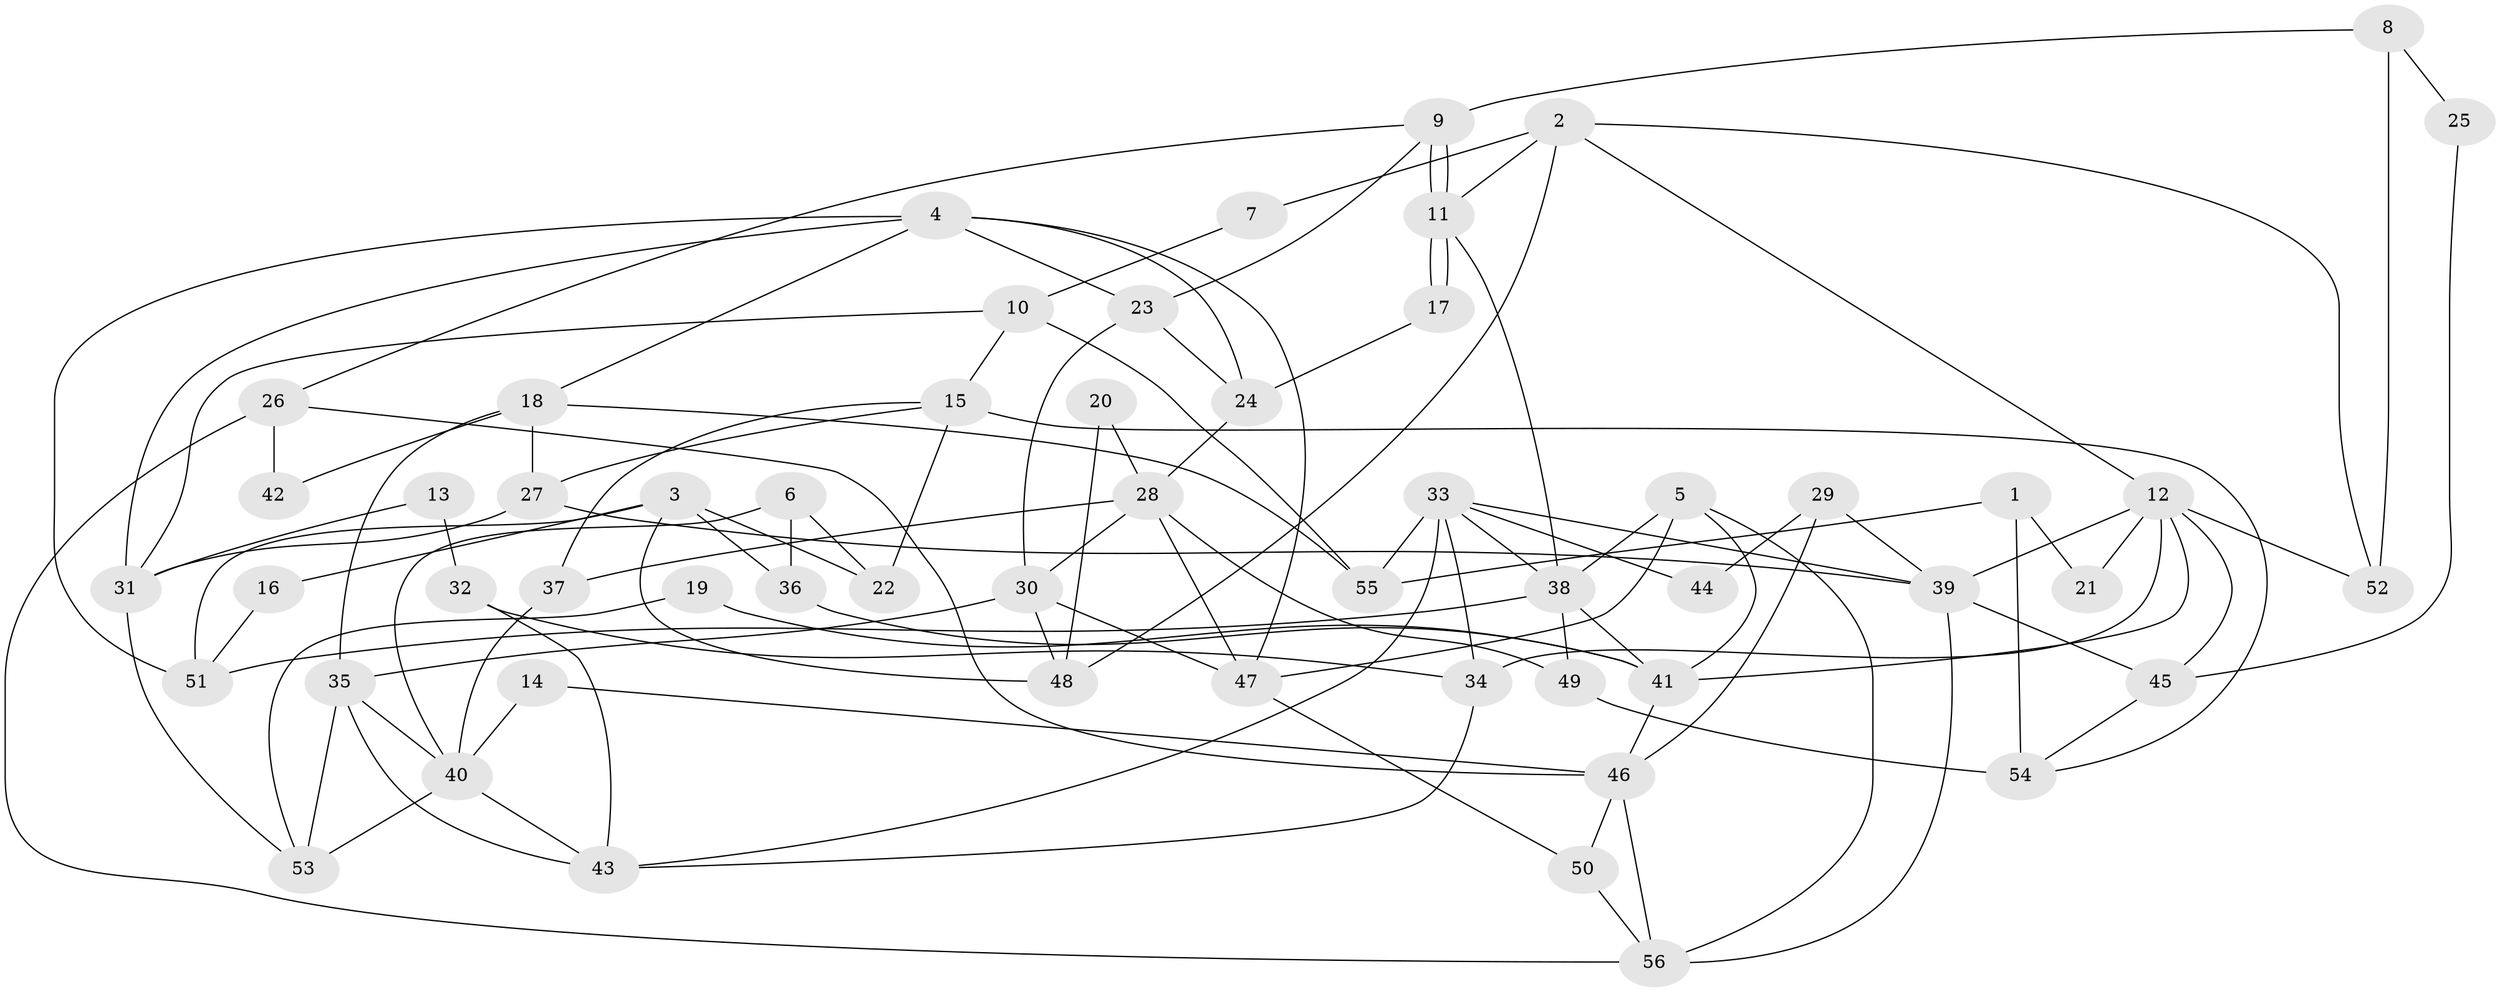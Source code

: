 // coarse degree distribution, {6: 0.11764705882352941, 2: 0.20588235294117646, 4: 0.14705882352941177, 3: 0.08823529411764706, 7: 0.20588235294117646, 5: 0.20588235294117646, 1: 0.029411764705882353}
// Generated by graph-tools (version 1.1) at 2025/36/03/04/25 23:36:59]
// undirected, 56 vertices, 112 edges
graph export_dot {
  node [color=gray90,style=filled];
  1;
  2;
  3;
  4;
  5;
  6;
  7;
  8;
  9;
  10;
  11;
  12;
  13;
  14;
  15;
  16;
  17;
  18;
  19;
  20;
  21;
  22;
  23;
  24;
  25;
  26;
  27;
  28;
  29;
  30;
  31;
  32;
  33;
  34;
  35;
  36;
  37;
  38;
  39;
  40;
  41;
  42;
  43;
  44;
  45;
  46;
  47;
  48;
  49;
  50;
  51;
  52;
  53;
  54;
  55;
  56;
  1 -- 54;
  1 -- 55;
  1 -- 21;
  2 -- 12;
  2 -- 11;
  2 -- 7;
  2 -- 48;
  2 -- 52;
  3 -- 51;
  3 -- 48;
  3 -- 16;
  3 -- 22;
  3 -- 36;
  4 -- 23;
  4 -- 18;
  4 -- 24;
  4 -- 31;
  4 -- 47;
  4 -- 51;
  5 -- 41;
  5 -- 38;
  5 -- 47;
  5 -- 56;
  6 -- 22;
  6 -- 36;
  6 -- 40;
  7 -- 10;
  8 -- 9;
  8 -- 52;
  8 -- 25;
  9 -- 11;
  9 -- 11;
  9 -- 23;
  9 -- 26;
  10 -- 55;
  10 -- 31;
  10 -- 15;
  11 -- 17;
  11 -- 17;
  11 -- 38;
  12 -- 34;
  12 -- 39;
  12 -- 21;
  12 -- 41;
  12 -- 45;
  12 -- 52;
  13 -- 31;
  13 -- 32;
  14 -- 40;
  14 -- 46;
  15 -- 54;
  15 -- 22;
  15 -- 27;
  15 -- 37;
  16 -- 51;
  17 -- 24;
  18 -- 27;
  18 -- 35;
  18 -- 42;
  18 -- 55;
  19 -- 41;
  19 -- 53;
  20 -- 48;
  20 -- 28;
  23 -- 30;
  23 -- 24;
  24 -- 28;
  25 -- 45;
  26 -- 46;
  26 -- 42;
  26 -- 56;
  27 -- 39;
  27 -- 31;
  28 -- 30;
  28 -- 47;
  28 -- 37;
  28 -- 49;
  29 -- 39;
  29 -- 46;
  29 -- 44;
  30 -- 47;
  30 -- 35;
  30 -- 48;
  31 -- 53;
  32 -- 43;
  32 -- 34;
  33 -- 43;
  33 -- 38;
  33 -- 34;
  33 -- 39;
  33 -- 44;
  33 -- 55;
  34 -- 43;
  35 -- 40;
  35 -- 53;
  35 -- 43;
  36 -- 41;
  37 -- 40;
  38 -- 41;
  38 -- 49;
  38 -- 51;
  39 -- 56;
  39 -- 45;
  40 -- 43;
  40 -- 53;
  41 -- 46;
  45 -- 54;
  46 -- 50;
  46 -- 56;
  47 -- 50;
  49 -- 54;
  50 -- 56;
}
